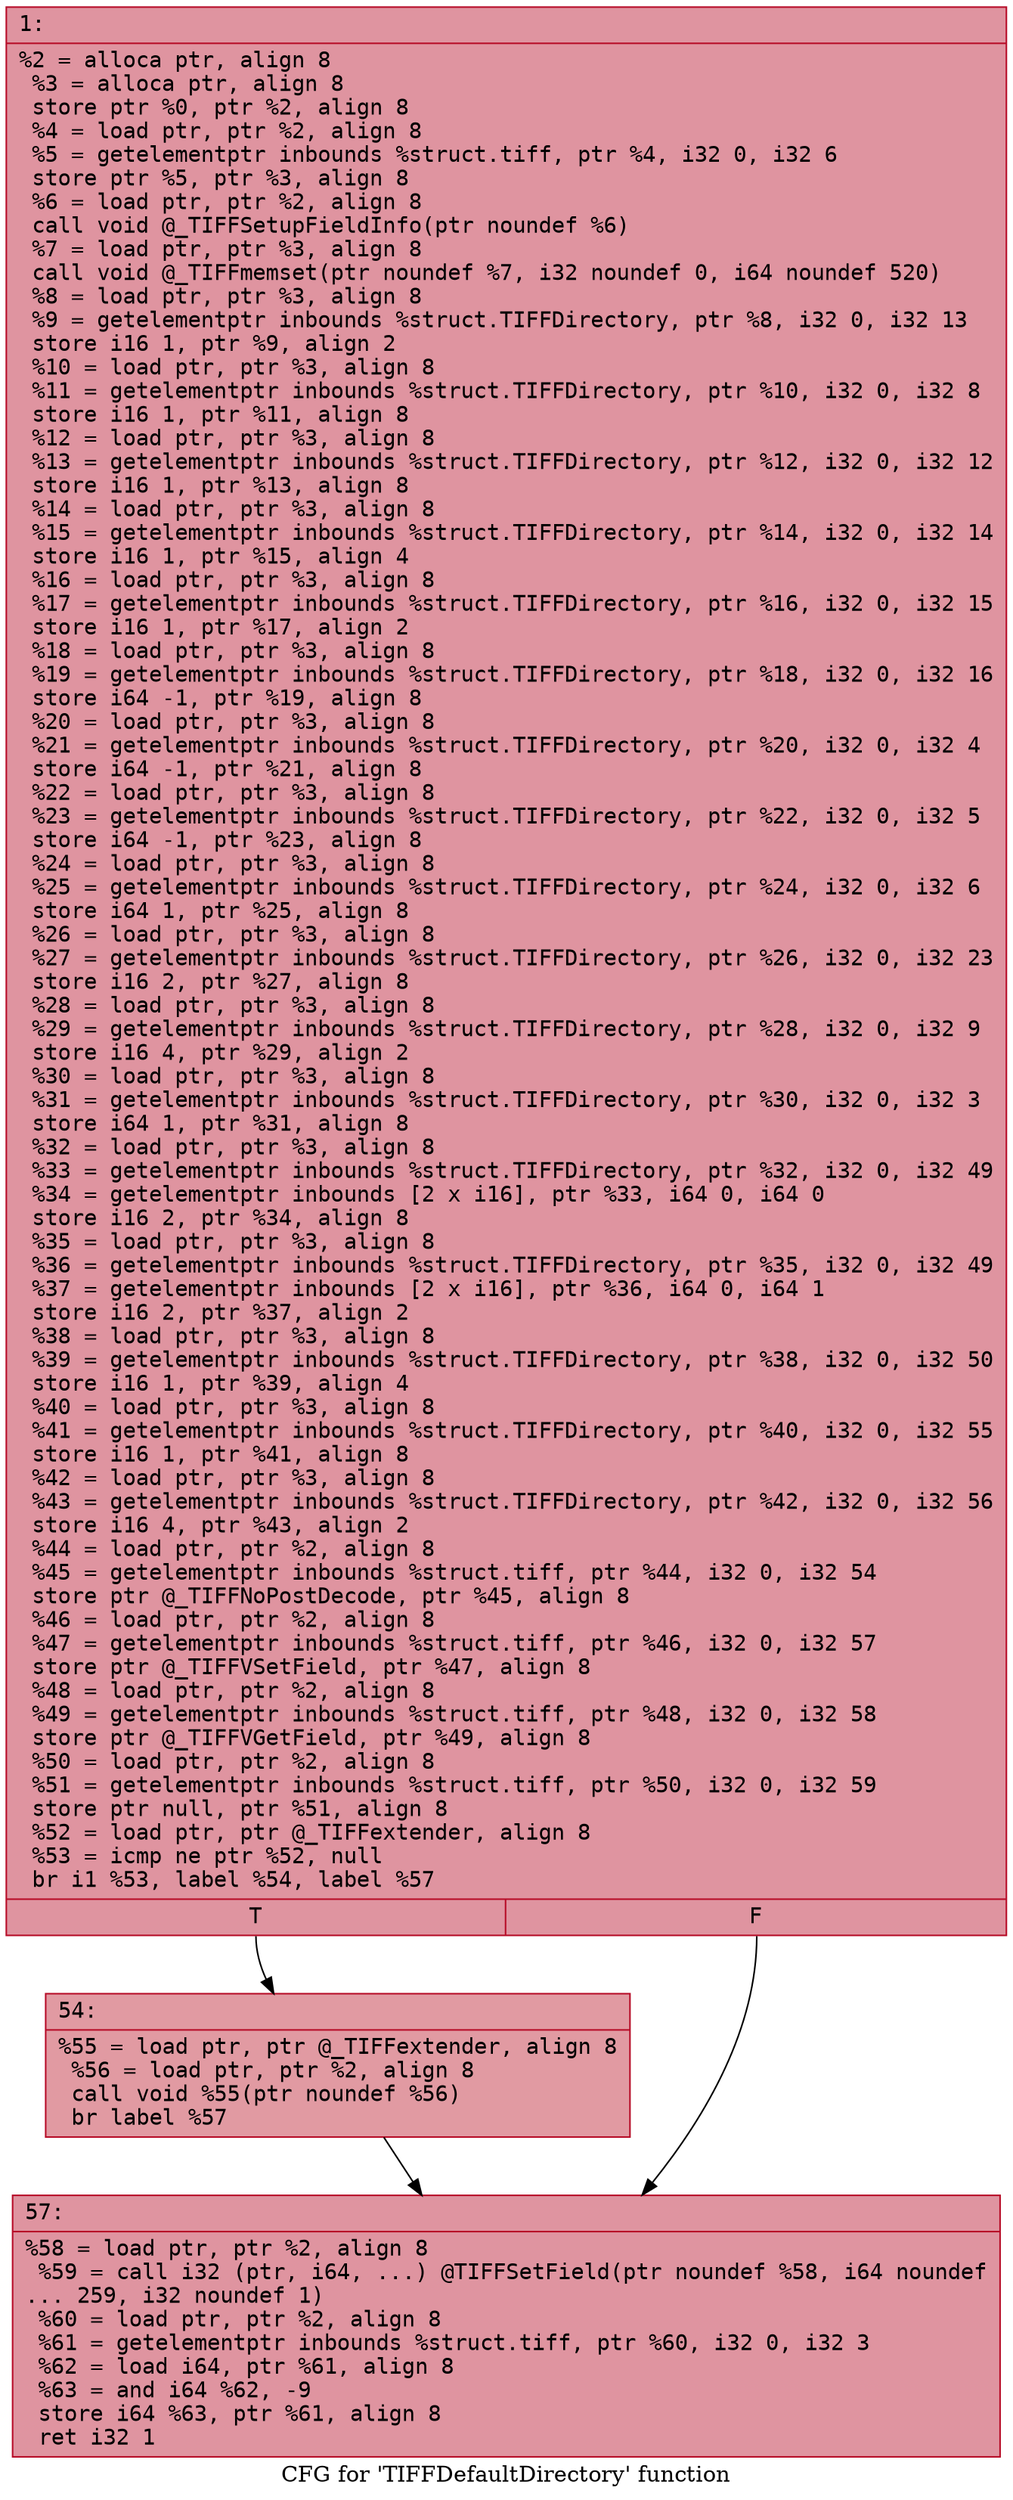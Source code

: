 digraph "CFG for 'TIFFDefaultDirectory' function" {
	label="CFG for 'TIFFDefaultDirectory' function";

	Node0x6000015cc050 [shape=record,color="#b70d28ff", style=filled, fillcolor="#b70d2870" fontname="Courier",label="{1:\l|  %2 = alloca ptr, align 8\l  %3 = alloca ptr, align 8\l  store ptr %0, ptr %2, align 8\l  %4 = load ptr, ptr %2, align 8\l  %5 = getelementptr inbounds %struct.tiff, ptr %4, i32 0, i32 6\l  store ptr %5, ptr %3, align 8\l  %6 = load ptr, ptr %2, align 8\l  call void @_TIFFSetupFieldInfo(ptr noundef %6)\l  %7 = load ptr, ptr %3, align 8\l  call void @_TIFFmemset(ptr noundef %7, i32 noundef 0, i64 noundef 520)\l  %8 = load ptr, ptr %3, align 8\l  %9 = getelementptr inbounds %struct.TIFFDirectory, ptr %8, i32 0, i32 13\l  store i16 1, ptr %9, align 2\l  %10 = load ptr, ptr %3, align 8\l  %11 = getelementptr inbounds %struct.TIFFDirectory, ptr %10, i32 0, i32 8\l  store i16 1, ptr %11, align 8\l  %12 = load ptr, ptr %3, align 8\l  %13 = getelementptr inbounds %struct.TIFFDirectory, ptr %12, i32 0, i32 12\l  store i16 1, ptr %13, align 8\l  %14 = load ptr, ptr %3, align 8\l  %15 = getelementptr inbounds %struct.TIFFDirectory, ptr %14, i32 0, i32 14\l  store i16 1, ptr %15, align 4\l  %16 = load ptr, ptr %3, align 8\l  %17 = getelementptr inbounds %struct.TIFFDirectory, ptr %16, i32 0, i32 15\l  store i16 1, ptr %17, align 2\l  %18 = load ptr, ptr %3, align 8\l  %19 = getelementptr inbounds %struct.TIFFDirectory, ptr %18, i32 0, i32 16\l  store i64 -1, ptr %19, align 8\l  %20 = load ptr, ptr %3, align 8\l  %21 = getelementptr inbounds %struct.TIFFDirectory, ptr %20, i32 0, i32 4\l  store i64 -1, ptr %21, align 8\l  %22 = load ptr, ptr %3, align 8\l  %23 = getelementptr inbounds %struct.TIFFDirectory, ptr %22, i32 0, i32 5\l  store i64 -1, ptr %23, align 8\l  %24 = load ptr, ptr %3, align 8\l  %25 = getelementptr inbounds %struct.TIFFDirectory, ptr %24, i32 0, i32 6\l  store i64 1, ptr %25, align 8\l  %26 = load ptr, ptr %3, align 8\l  %27 = getelementptr inbounds %struct.TIFFDirectory, ptr %26, i32 0, i32 23\l  store i16 2, ptr %27, align 8\l  %28 = load ptr, ptr %3, align 8\l  %29 = getelementptr inbounds %struct.TIFFDirectory, ptr %28, i32 0, i32 9\l  store i16 4, ptr %29, align 2\l  %30 = load ptr, ptr %3, align 8\l  %31 = getelementptr inbounds %struct.TIFFDirectory, ptr %30, i32 0, i32 3\l  store i64 1, ptr %31, align 8\l  %32 = load ptr, ptr %3, align 8\l  %33 = getelementptr inbounds %struct.TIFFDirectory, ptr %32, i32 0, i32 49\l  %34 = getelementptr inbounds [2 x i16], ptr %33, i64 0, i64 0\l  store i16 2, ptr %34, align 8\l  %35 = load ptr, ptr %3, align 8\l  %36 = getelementptr inbounds %struct.TIFFDirectory, ptr %35, i32 0, i32 49\l  %37 = getelementptr inbounds [2 x i16], ptr %36, i64 0, i64 1\l  store i16 2, ptr %37, align 2\l  %38 = load ptr, ptr %3, align 8\l  %39 = getelementptr inbounds %struct.TIFFDirectory, ptr %38, i32 0, i32 50\l  store i16 1, ptr %39, align 4\l  %40 = load ptr, ptr %3, align 8\l  %41 = getelementptr inbounds %struct.TIFFDirectory, ptr %40, i32 0, i32 55\l  store i16 1, ptr %41, align 8\l  %42 = load ptr, ptr %3, align 8\l  %43 = getelementptr inbounds %struct.TIFFDirectory, ptr %42, i32 0, i32 56\l  store i16 4, ptr %43, align 2\l  %44 = load ptr, ptr %2, align 8\l  %45 = getelementptr inbounds %struct.tiff, ptr %44, i32 0, i32 54\l  store ptr @_TIFFNoPostDecode, ptr %45, align 8\l  %46 = load ptr, ptr %2, align 8\l  %47 = getelementptr inbounds %struct.tiff, ptr %46, i32 0, i32 57\l  store ptr @_TIFFVSetField, ptr %47, align 8\l  %48 = load ptr, ptr %2, align 8\l  %49 = getelementptr inbounds %struct.tiff, ptr %48, i32 0, i32 58\l  store ptr @_TIFFVGetField, ptr %49, align 8\l  %50 = load ptr, ptr %2, align 8\l  %51 = getelementptr inbounds %struct.tiff, ptr %50, i32 0, i32 59\l  store ptr null, ptr %51, align 8\l  %52 = load ptr, ptr @_TIFFextender, align 8\l  %53 = icmp ne ptr %52, null\l  br i1 %53, label %54, label %57\l|{<s0>T|<s1>F}}"];
	Node0x6000015cc050:s0 -> Node0x6000015cc0a0[tooltip="1 -> 54\nProbability 62.50%" ];
	Node0x6000015cc050:s1 -> Node0x6000015cc0f0[tooltip="1 -> 57\nProbability 37.50%" ];
	Node0x6000015cc0a0 [shape=record,color="#b70d28ff", style=filled, fillcolor="#bb1b2c70" fontname="Courier",label="{54:\l|  %55 = load ptr, ptr @_TIFFextender, align 8\l  %56 = load ptr, ptr %2, align 8\l  call void %55(ptr noundef %56)\l  br label %57\l}"];
	Node0x6000015cc0a0 -> Node0x6000015cc0f0[tooltip="54 -> 57\nProbability 100.00%" ];
	Node0x6000015cc0f0 [shape=record,color="#b70d28ff", style=filled, fillcolor="#b70d2870" fontname="Courier",label="{57:\l|  %58 = load ptr, ptr %2, align 8\l  %59 = call i32 (ptr, i64, ...) @TIFFSetField(ptr noundef %58, i64 noundef\l... 259, i32 noundef 1)\l  %60 = load ptr, ptr %2, align 8\l  %61 = getelementptr inbounds %struct.tiff, ptr %60, i32 0, i32 3\l  %62 = load i64, ptr %61, align 8\l  %63 = and i64 %62, -9\l  store i64 %63, ptr %61, align 8\l  ret i32 1\l}"];
}

